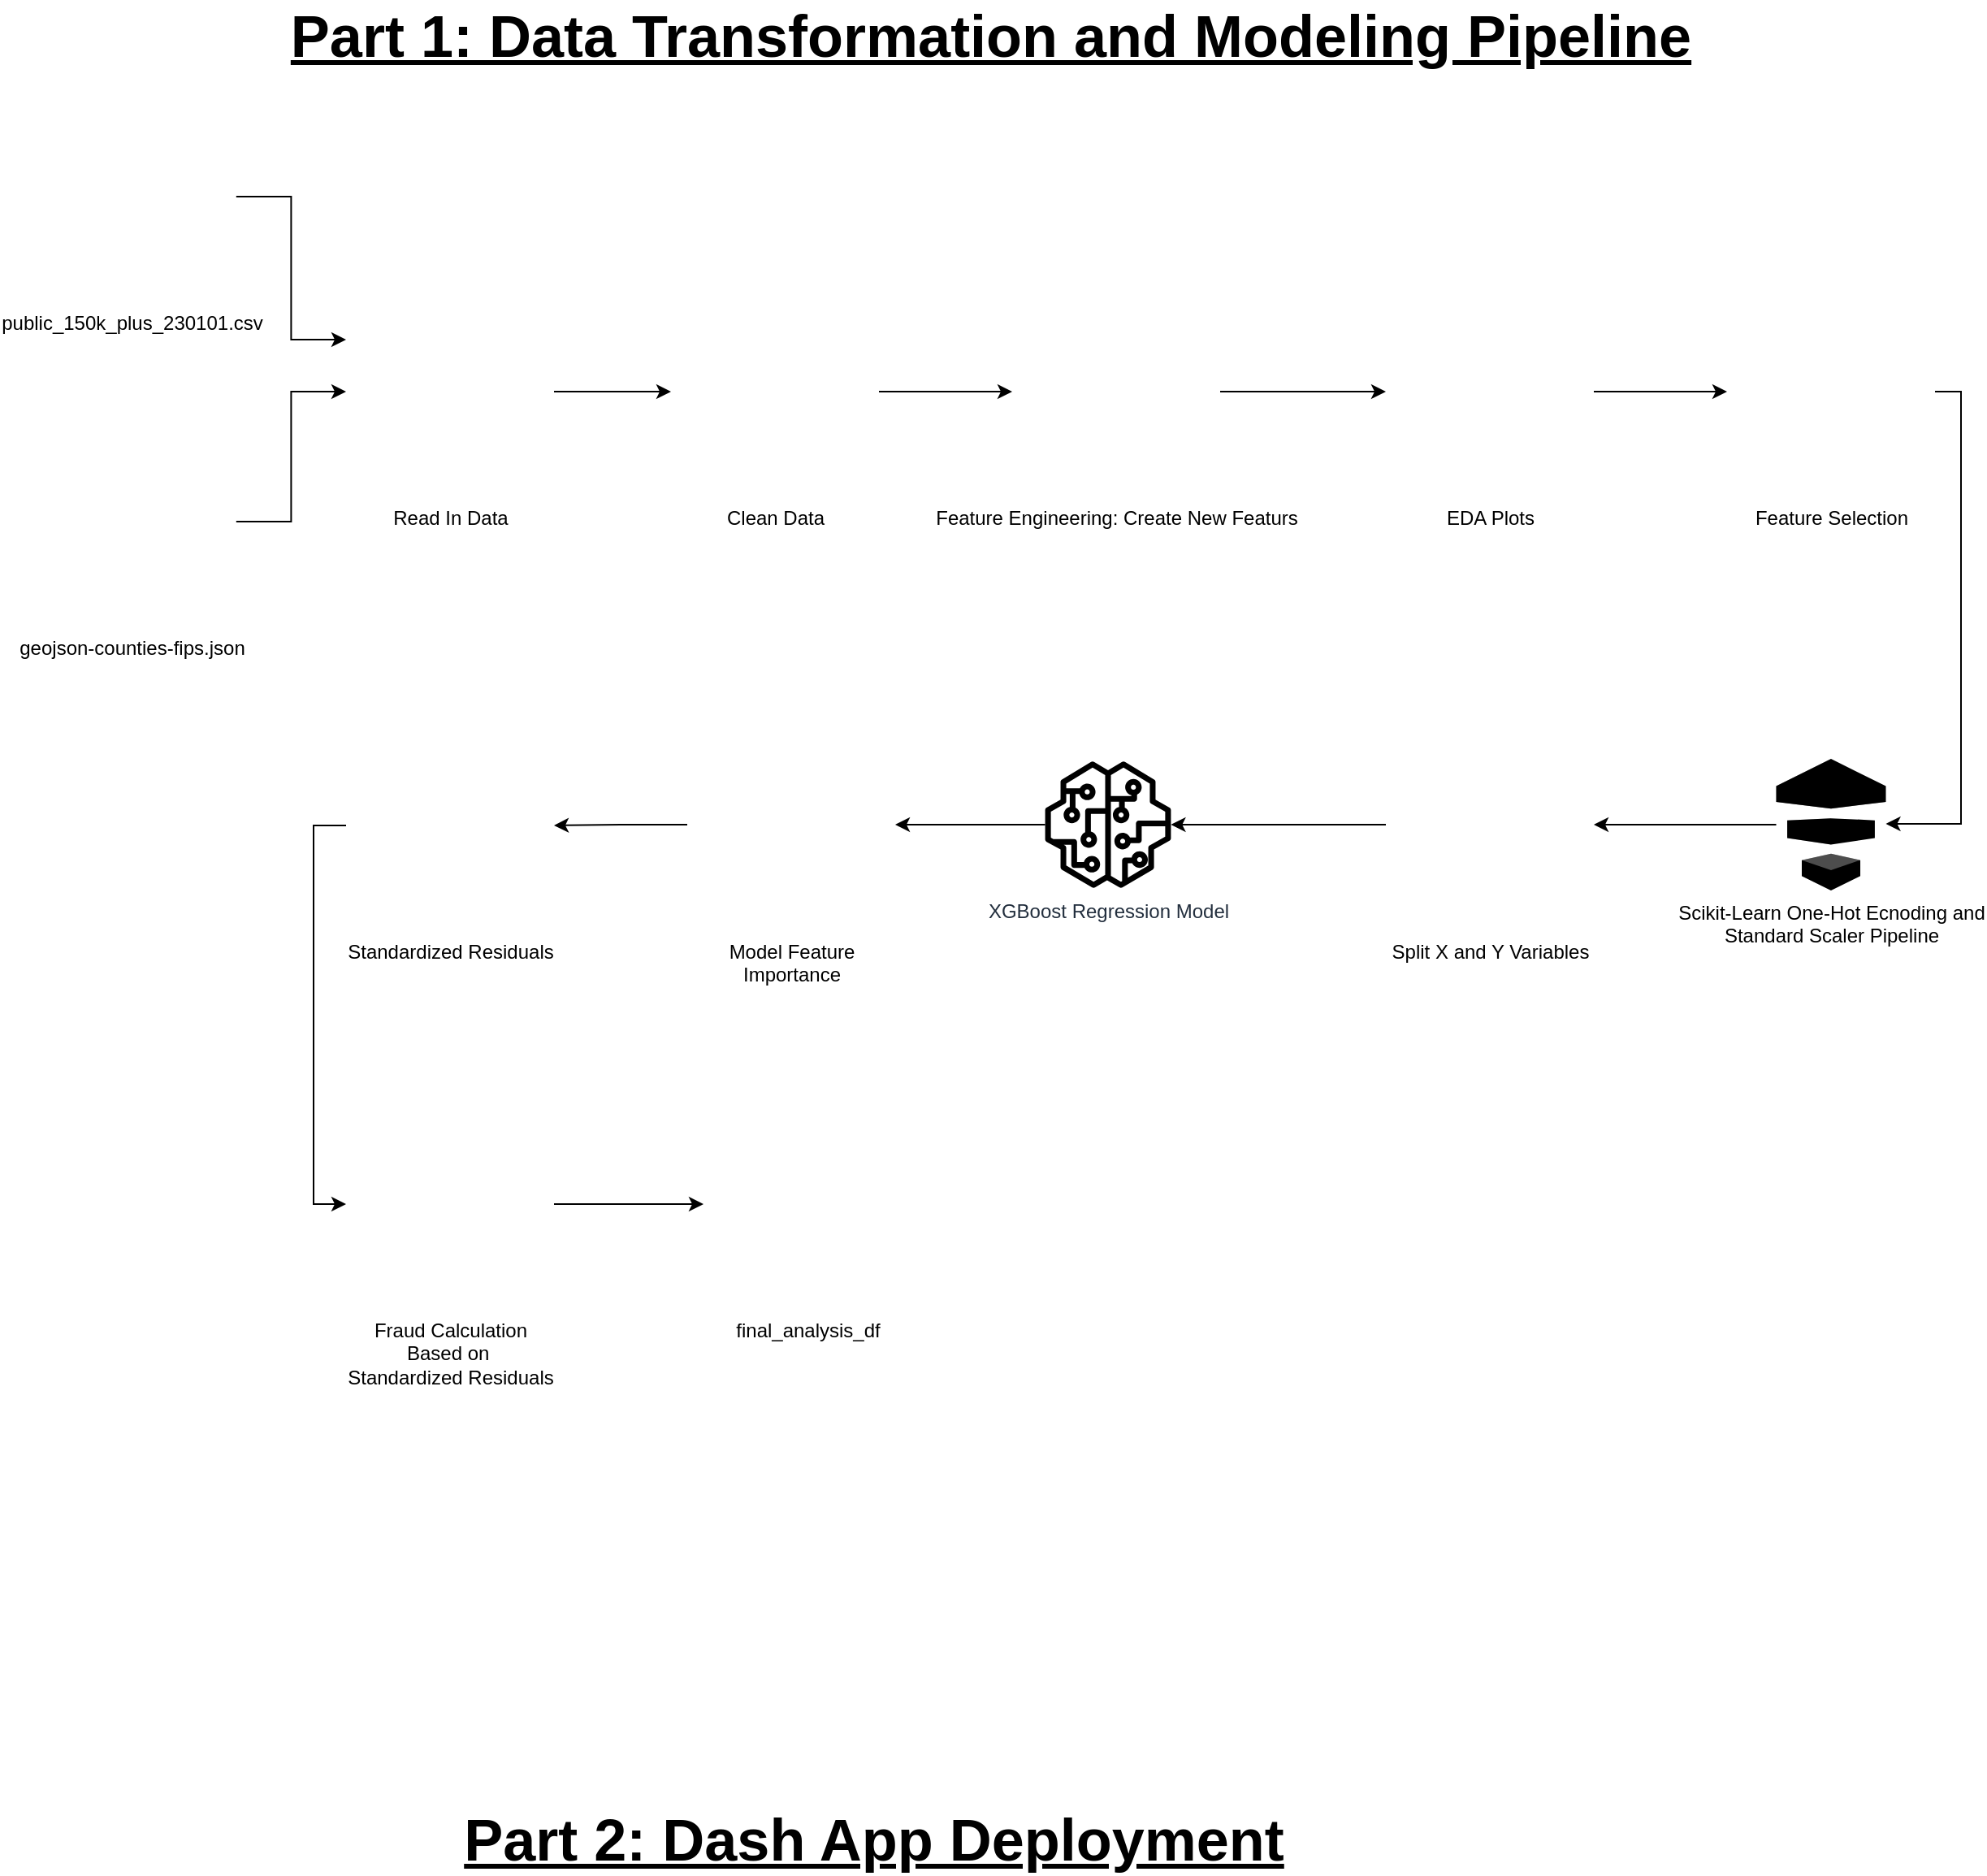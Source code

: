 <mxfile version="21.0.2" type="device"><diagram name="Page-1" id="i_6ueZ7OMv6X63Mmf0E6"><mxGraphModel dx="1632" dy="1991" grid="1" gridSize="10" guides="1" tooltips="1" connect="1" arrows="1" fold="1" page="1" pageScale="1" pageWidth="850" pageHeight="1100" math="0" shadow="0"><root><mxCell id="0"/><mxCell id="1" parent="0"/><mxCell id="aABT6ERgP-9sgJPgGYa4-4" style="edgeStyle=orthogonalEdgeStyle;rounded=0;orthogonalLoop=1;jettySize=auto;html=1;entryX=0;entryY=0.25;entryDx=0;entryDy=0;" edge="1" parent="1" source="aABT6ERgP-9sgJPgGYa4-1" target="aABT6ERgP-9sgJPgGYa4-3"><mxGeometry relative="1" as="geometry"/></mxCell><mxCell id="aABT6ERgP-9sgJPgGYa4-1" value="public_150k_plus_230101.csv" style="shape=image;html=1;verticalAlign=top;verticalLabelPosition=bottom;labelBackgroundColor=#ffffff;imageAspect=0;aspect=fixed;image=https://cdn1.iconfinder.com/data/icons/bootstrap-vol-3/16/filetype-csv-128.png" vertex="1" parent="1"><mxGeometry x="74.4" y="50" width="128" height="128" as="geometry"/></mxCell><mxCell id="aABT6ERgP-9sgJPgGYa4-9" value="" style="edgeStyle=orthogonalEdgeStyle;rounded=0;orthogonalLoop=1;jettySize=auto;html=1;" edge="1" parent="1" source="aABT6ERgP-9sgJPgGYa4-3" target="aABT6ERgP-9sgJPgGYa4-8"><mxGeometry relative="1" as="geometry"/></mxCell><mxCell id="aABT6ERgP-9sgJPgGYa4-3" value="Read In Data" style="shape=image;html=1;verticalAlign=top;verticalLabelPosition=bottom;labelBackgroundColor=#ffffff;imageAspect=0;aspect=fixed;image=https://cdn1.iconfinder.com/data/icons/ionicons-fill-vol-2/512/logo-python-128.png" vertex="1" parent="1"><mxGeometry x="270" y="170" width="128" height="128" as="geometry"/></mxCell><mxCell id="aABT6ERgP-9sgJPgGYa4-11" value="" style="edgeStyle=orthogonalEdgeStyle;rounded=0;orthogonalLoop=1;jettySize=auto;html=1;" edge="1" parent="1" source="aABT6ERgP-9sgJPgGYa4-8" target="aABT6ERgP-9sgJPgGYa4-10"><mxGeometry relative="1" as="geometry"/></mxCell><mxCell id="aABT6ERgP-9sgJPgGYa4-8" value="Clean Data" style="shape=image;html=1;verticalAlign=top;verticalLabelPosition=bottom;labelBackgroundColor=#ffffff;imageAspect=0;aspect=fixed;image=https://cdn1.iconfinder.com/data/icons/ionicons-fill-vol-2/512/logo-python-128.png" vertex="1" parent="1"><mxGeometry x="470" y="170" width="128" height="128" as="geometry"/></mxCell><mxCell id="aABT6ERgP-9sgJPgGYa4-13" value="" style="edgeStyle=orthogonalEdgeStyle;rounded=0;orthogonalLoop=1;jettySize=auto;html=1;" edge="1" parent="1" source="aABT6ERgP-9sgJPgGYa4-10" target="aABT6ERgP-9sgJPgGYa4-12"><mxGeometry relative="1" as="geometry"/></mxCell><mxCell id="aABT6ERgP-9sgJPgGYa4-10" value="Feature Engineering: Create New Featurs" style="shape=image;html=1;verticalAlign=top;verticalLabelPosition=bottom;labelBackgroundColor=#ffffff;imageAspect=0;aspect=fixed;image=https://cdn0.iconfinder.com/data/icons/evericons-24px-vol-1/24/file-create-128.png" vertex="1" parent="1"><mxGeometry x="680" y="170" width="128" height="128" as="geometry"/></mxCell><mxCell id="aABT6ERgP-9sgJPgGYa4-15" value="" style="edgeStyle=orthogonalEdgeStyle;rounded=0;orthogonalLoop=1;jettySize=auto;html=1;" edge="1" parent="1" source="aABT6ERgP-9sgJPgGYa4-12" target="aABT6ERgP-9sgJPgGYa4-14"><mxGeometry relative="1" as="geometry"/></mxCell><mxCell id="aABT6ERgP-9sgJPgGYa4-12" value="EDA Plots" style="shape=image;html=1;verticalAlign=top;verticalLabelPosition=bottom;labelBackgroundColor=#ffffff;imageAspect=0;aspect=fixed;image=https://cdn0.iconfinder.com/data/icons/thin-line-icons-for-seo-and-development-1/64/Programming_Development_analysis-128.png" vertex="1" parent="1"><mxGeometry x="910" y="170" width="128" height="128" as="geometry"/></mxCell><mxCell id="aABT6ERgP-9sgJPgGYa4-21" style="edgeStyle=orthogonalEdgeStyle;rounded=0;orthogonalLoop=1;jettySize=auto;html=1;" edge="1" parent="1" source="aABT6ERgP-9sgJPgGYa4-14" target="aABT6ERgP-9sgJPgGYa4-16"><mxGeometry relative="1" as="geometry"><Array as="points"><mxPoint x="1264" y="234"/><mxPoint x="1264" y="500"/></Array></mxGeometry></mxCell><mxCell id="aABT6ERgP-9sgJPgGYa4-14" value="Feature Selection" style="shape=image;html=1;verticalAlign=top;verticalLabelPosition=bottom;labelBackgroundColor=#ffffff;imageAspect=0;aspect=fixed;image=https://cdn2.iconfinder.com/data/icons/boxicons-regular-vol-3/24/bx-select-multiple-128.png" vertex="1" parent="1"><mxGeometry x="1120" y="170" width="128" height="128" as="geometry"/></mxCell><mxCell id="aABT6ERgP-9sgJPgGYa4-23" style="edgeStyle=orthogonalEdgeStyle;rounded=0;orthogonalLoop=1;jettySize=auto;html=1;" edge="1" parent="1" source="aABT6ERgP-9sgJPgGYa4-16" target="aABT6ERgP-9sgJPgGYa4-22"><mxGeometry relative="1" as="geometry"/></mxCell><mxCell id="aABT6ERgP-9sgJPgGYa4-16" value="Scikit-Learn One-Hot Ecnoding and &lt;br&gt;Standard Scaler Pipeline" style="outlineConnect=0;dashed=0;verticalLabelPosition=bottom;verticalAlign=top;align=center;html=1;shape=mxgraph.aws3.data_pipeline;fillColor=#000000;gradientColor=none;" vertex="1" parent="1"><mxGeometry x="1150.25" y="460" width="67.5" height="81" as="geometry"/></mxCell><mxCell id="aABT6ERgP-9sgJPgGYa4-25" style="edgeStyle=orthogonalEdgeStyle;rounded=0;orthogonalLoop=1;jettySize=auto;html=1;" edge="1" parent="1" source="aABT6ERgP-9sgJPgGYa4-22" target="aABT6ERgP-9sgJPgGYa4-24"><mxGeometry relative="1" as="geometry"/></mxCell><mxCell id="aABT6ERgP-9sgJPgGYa4-22" value="Split X and Y Variables" style="shape=image;html=1;verticalAlign=top;verticalLabelPosition=bottom;labelBackgroundColor=#ffffff;imageAspect=0;aspect=fixed;image=https://cdn0.iconfinder.com/data/icons/google-material-design-3-0/48/ic_call_split_48px-128.png" vertex="1" parent="1"><mxGeometry x="910" y="436.5" width="128" height="128" as="geometry"/></mxCell><mxCell id="aABT6ERgP-9sgJPgGYa4-30" style="edgeStyle=orthogonalEdgeStyle;rounded=0;orthogonalLoop=1;jettySize=auto;html=1;" edge="1" parent="1" source="aABT6ERgP-9sgJPgGYa4-24" target="aABT6ERgP-9sgJPgGYa4-29"><mxGeometry relative="1" as="geometry"/></mxCell><mxCell id="aABT6ERgP-9sgJPgGYa4-24" value="XGBoost Regression Model" style="sketch=0;outlineConnect=0;fontColor=#232F3E;gradientColor=none;fillColor=#000000;strokeColor=none;dashed=0;verticalLabelPosition=bottom;verticalAlign=top;align=center;html=1;fontSize=12;fontStyle=0;aspect=fixed;pointerEvents=1;shape=mxgraph.aws4.sagemaker_model;" vertex="1" parent="1"><mxGeometry x="700" y="461.5" width="78" height="78" as="geometry"/></mxCell><mxCell id="aABT6ERgP-9sgJPgGYa4-32" style="edgeStyle=orthogonalEdgeStyle;rounded=0;orthogonalLoop=1;jettySize=auto;html=1;" edge="1" parent="1" source="aABT6ERgP-9sgJPgGYa4-29" target="aABT6ERgP-9sgJPgGYa4-31"><mxGeometry relative="1" as="geometry"/></mxCell><mxCell id="aABT6ERgP-9sgJPgGYa4-29" value="Model Feature&lt;br&gt;Importance" style="shape=image;html=1;verticalAlign=top;verticalLabelPosition=bottom;labelBackgroundColor=#ffffff;imageAspect=0;aspect=fixed;image=https://cdn0.iconfinder.com/data/icons/google-material-design-3-0/48/ic_list_48px-128.png" vertex="1" parent="1"><mxGeometry x="480" y="436.5" width="128" height="128" as="geometry"/></mxCell><mxCell id="aABT6ERgP-9sgJPgGYa4-38" style="edgeStyle=orthogonalEdgeStyle;rounded=0;orthogonalLoop=1;jettySize=auto;html=1;exitX=0;exitY=0.5;exitDx=0;exitDy=0;entryX=0;entryY=0.5;entryDx=0;entryDy=0;" edge="1" parent="1" source="aABT6ERgP-9sgJPgGYa4-31" target="aABT6ERgP-9sgJPgGYa4-36"><mxGeometry relative="1" as="geometry"/></mxCell><mxCell id="aABT6ERgP-9sgJPgGYa4-31" value="Standardized Residuals" style="shape=image;html=1;verticalAlign=top;verticalLabelPosition=bottom;labelBackgroundColor=#ffffff;imageAspect=0;aspect=fixed;image=https://cdn1.iconfinder.com/data/icons/cloud-72/64/connection-sync-cloud-computing-input-output-server-128.png" vertex="1" parent="1"><mxGeometry x="270" y="437" width="128" height="128" as="geometry"/></mxCell><mxCell id="aABT6ERgP-9sgJPgGYa4-35" style="edgeStyle=orthogonalEdgeStyle;rounded=0;orthogonalLoop=1;jettySize=auto;html=1;exitX=1;exitY=0.5;exitDx=0;exitDy=0;" edge="1" parent="1" source="aABT6ERgP-9sgJPgGYa4-33" target="aABT6ERgP-9sgJPgGYa4-3"><mxGeometry relative="1" as="geometry"/></mxCell><mxCell id="aABT6ERgP-9sgJPgGYa4-33" value="geojson-counties-fips.json" style="shape=image;html=1;verticalAlign=top;verticalLabelPosition=bottom;labelBackgroundColor=#ffffff;imageAspect=0;aspect=fixed;image=https://cdn1.iconfinder.com/data/icons/bootstrap-vol-3/16/filetype-json-128.png" vertex="1" parent="1"><mxGeometry x="74.4" y="250" width="128" height="128" as="geometry"/></mxCell><mxCell id="aABT6ERgP-9sgJPgGYa4-43" value="" style="edgeStyle=orthogonalEdgeStyle;rounded=0;orthogonalLoop=1;jettySize=auto;html=1;" edge="1" parent="1" source="aABT6ERgP-9sgJPgGYa4-36" target="aABT6ERgP-9sgJPgGYa4-42"><mxGeometry relative="1" as="geometry"/></mxCell><mxCell id="aABT6ERgP-9sgJPgGYa4-36" value="Fraud Calculation&lt;br&gt;Based on&amp;nbsp;&lt;br&gt;Standardized Residuals" style="shape=image;html=1;verticalAlign=top;verticalLabelPosition=bottom;labelBackgroundColor=#ffffff;imageAspect=0;aspect=fixed;image=https://cdn4.iconfinder.com/data/icons/ionicons/512/icon-ios7-search-strong-128.png" vertex="1" parent="1"><mxGeometry x="270" y="670" width="128" height="128" as="geometry"/></mxCell><mxCell id="aABT6ERgP-9sgJPgGYa4-42" value="final_analysis_df" style="shape=image;html=1;verticalAlign=top;verticalLabelPosition=bottom;labelBackgroundColor=#ffffff;imageAspect=0;aspect=fixed;image=https://cdn1.iconfinder.com/data/icons/bootstrap-vol-3/16/filetype-csv-128.png" vertex="1" parent="1"><mxGeometry x="490" y="670" width="128" height="128" as="geometry"/></mxCell><mxCell id="aABT6ERgP-9sgJPgGYa4-44" value="&lt;font style=&quot;font-size: 36px;&quot;&gt;&lt;b&gt;&lt;u style=&quot;&quot;&gt;Part 1: Data Transformation and Modeling Pipeline&lt;/u&gt;&lt;/b&gt;&lt;/font&gt;" style="text;strokeColor=none;align=center;fillColor=none;html=1;verticalAlign=middle;whiteSpace=wrap;rounded=0;" vertex="1" parent="1"><mxGeometry x="202.4" width="930" height="30" as="geometry"/></mxCell><mxCell id="aABT6ERgP-9sgJPgGYa4-46" value="" style="shape=image;html=1;verticalAlign=top;verticalLabelPosition=bottom;labelBackgroundColor=#ffffff;imageAspect=0;aspect=fixed;image=https://cdn4.iconfinder.com/data/icons/ionicons/512/icon-arrow-down-a-128.png" vertex="1" parent="1"><mxGeometry x="470" y="870" width="230" height="230" as="geometry"/></mxCell><mxCell id="aABT6ERgP-9sgJPgGYa4-48" value="&lt;font style=&quot;font-size: 36px;&quot;&gt;&lt;b&gt;&lt;u style=&quot;&quot;&gt;Part 2: Dash App Deployment&lt;/u&gt;&lt;/b&gt;&lt;/font&gt;" style="text;strokeColor=none;align=center;fillColor=none;html=1;verticalAlign=middle;whiteSpace=wrap;rounded=0;" vertex="1" parent="1"><mxGeometry x="320" y="1110" width="550" height="30" as="geometry"/></mxCell></root></mxGraphModel></diagram></mxfile>